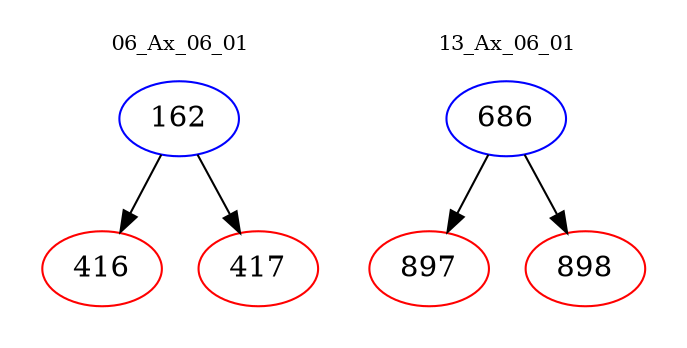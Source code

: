 digraph{
subgraph cluster_0 {
color = white
label = "06_Ax_06_01";
fontsize=10;
T0_162 [label="162", color="blue"]
T0_162 -> T0_416 [color="black"]
T0_416 [label="416", color="red"]
T0_162 -> T0_417 [color="black"]
T0_417 [label="417", color="red"]
}
subgraph cluster_1 {
color = white
label = "13_Ax_06_01";
fontsize=10;
T1_686 [label="686", color="blue"]
T1_686 -> T1_897 [color="black"]
T1_897 [label="897", color="red"]
T1_686 -> T1_898 [color="black"]
T1_898 [label="898", color="red"]
}
}
